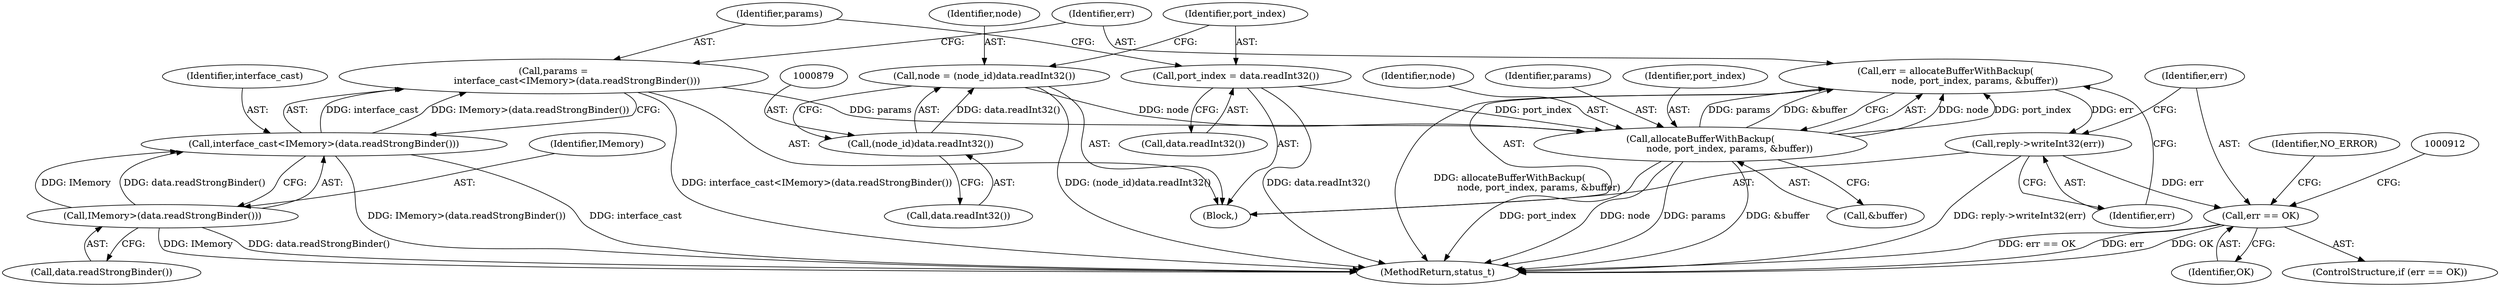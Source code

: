 digraph "0_Android_25be9ac20db51044e1b09ca67906355e4f328d48_0@API" {
"1000895" [label="(Call,err = allocateBufferWithBackup(\n                    node, port_index, params, &buffer))"];
"1000897" [label="(Call,allocateBufferWithBackup(\n                    node, port_index, params, &buffer))"];
"1000876" [label="(Call,node = (node_id)data.readInt32())"];
"1000878" [label="(Call,(node_id)data.readInt32())"];
"1000882" [label="(Call,port_index = data.readInt32())"];
"1000886" [label="(Call,params =\n                interface_cast<IMemory>(data.readStrongBinder()))"];
"1000888" [label="(Call,interface_cast<IMemory>(data.readStrongBinder()))"];
"1000890" [label="(Call,IMemory>(data.readStrongBinder()))"];
"1000903" [label="(Call,reply->writeInt32(err))"];
"1000906" [label="(Call,err == OK)"];
"1000889" [label="(Identifier,interface_cast)"];
"1000903" [label="(Call,reply->writeInt32(err))"];
"1000876" [label="(Call,node = (node_id)data.readInt32())"];
"1000901" [label="(Call,&buffer)"];
"1000882" [label="(Call,port_index = data.readInt32())"];
"1000896" [label="(Identifier,err)"];
"1000890" [label="(Call,IMemory>(data.readStrongBinder()))"];
"1000898" [label="(Identifier,node)"];
"1000904" [label="(Identifier,err)"];
"1000907" [label="(Identifier,err)"];
"1000883" [label="(Identifier,port_index)"];
"1000891" [label="(Identifier,IMemory)"];
"1000900" [label="(Identifier,params)"];
"1000908" [label="(Identifier,OK)"];
"1000895" [label="(Call,err = allocateBufferWithBackup(\n                    node, port_index, params, &buffer))"];
"1000899" [label="(Identifier,port_index)"];
"1000886" [label="(Call,params =\n                interface_cast<IMemory>(data.readStrongBinder()))"];
"1000915" [label="(Identifier,NO_ERROR)"];
"1000877" [label="(Identifier,node)"];
"1000887" [label="(Identifier,params)"];
"1000897" [label="(Call,allocateBufferWithBackup(\n                    node, port_index, params, &buffer))"];
"1000884" [label="(Call,data.readInt32())"];
"1000888" [label="(Call,interface_cast<IMemory>(data.readStrongBinder()))"];
"1000878" [label="(Call,(node_id)data.readInt32())"];
"1000906" [label="(Call,err == OK)"];
"1000892" [label="(Call,data.readStrongBinder())"];
"1000880" [label="(Call,data.readInt32())"];
"1001056" [label="(MethodReturn,status_t)"];
"1000870" [label="(Block,)"];
"1000905" [label="(ControlStructure,if (err == OK))"];
"1000895" -> "1000870"  [label="AST: "];
"1000895" -> "1000897"  [label="CFG: "];
"1000896" -> "1000895"  [label="AST: "];
"1000897" -> "1000895"  [label="AST: "];
"1000904" -> "1000895"  [label="CFG: "];
"1000895" -> "1001056"  [label="DDG: allocateBufferWithBackup(\n                    node, port_index, params, &buffer)"];
"1000897" -> "1000895"  [label="DDG: node"];
"1000897" -> "1000895"  [label="DDG: port_index"];
"1000897" -> "1000895"  [label="DDG: params"];
"1000897" -> "1000895"  [label="DDG: &buffer"];
"1000895" -> "1000903"  [label="DDG: err"];
"1000897" -> "1000901"  [label="CFG: "];
"1000898" -> "1000897"  [label="AST: "];
"1000899" -> "1000897"  [label="AST: "];
"1000900" -> "1000897"  [label="AST: "];
"1000901" -> "1000897"  [label="AST: "];
"1000897" -> "1001056"  [label="DDG: port_index"];
"1000897" -> "1001056"  [label="DDG: node"];
"1000897" -> "1001056"  [label="DDG: params"];
"1000897" -> "1001056"  [label="DDG: &buffer"];
"1000876" -> "1000897"  [label="DDG: node"];
"1000882" -> "1000897"  [label="DDG: port_index"];
"1000886" -> "1000897"  [label="DDG: params"];
"1000876" -> "1000870"  [label="AST: "];
"1000876" -> "1000878"  [label="CFG: "];
"1000877" -> "1000876"  [label="AST: "];
"1000878" -> "1000876"  [label="AST: "];
"1000883" -> "1000876"  [label="CFG: "];
"1000876" -> "1001056"  [label="DDG: (node_id)data.readInt32()"];
"1000878" -> "1000876"  [label="DDG: data.readInt32()"];
"1000878" -> "1000880"  [label="CFG: "];
"1000879" -> "1000878"  [label="AST: "];
"1000880" -> "1000878"  [label="AST: "];
"1000882" -> "1000870"  [label="AST: "];
"1000882" -> "1000884"  [label="CFG: "];
"1000883" -> "1000882"  [label="AST: "];
"1000884" -> "1000882"  [label="AST: "];
"1000887" -> "1000882"  [label="CFG: "];
"1000882" -> "1001056"  [label="DDG: data.readInt32()"];
"1000886" -> "1000870"  [label="AST: "];
"1000886" -> "1000888"  [label="CFG: "];
"1000887" -> "1000886"  [label="AST: "];
"1000888" -> "1000886"  [label="AST: "];
"1000896" -> "1000886"  [label="CFG: "];
"1000886" -> "1001056"  [label="DDG: interface_cast<IMemory>(data.readStrongBinder())"];
"1000888" -> "1000886"  [label="DDG: interface_cast"];
"1000888" -> "1000886"  [label="DDG: IMemory>(data.readStrongBinder())"];
"1000888" -> "1000890"  [label="CFG: "];
"1000889" -> "1000888"  [label="AST: "];
"1000890" -> "1000888"  [label="AST: "];
"1000888" -> "1001056"  [label="DDG: IMemory>(data.readStrongBinder())"];
"1000888" -> "1001056"  [label="DDG: interface_cast"];
"1000890" -> "1000888"  [label="DDG: IMemory"];
"1000890" -> "1000888"  [label="DDG: data.readStrongBinder()"];
"1000890" -> "1000892"  [label="CFG: "];
"1000891" -> "1000890"  [label="AST: "];
"1000892" -> "1000890"  [label="AST: "];
"1000890" -> "1001056"  [label="DDG: IMemory"];
"1000890" -> "1001056"  [label="DDG: data.readStrongBinder()"];
"1000903" -> "1000870"  [label="AST: "];
"1000903" -> "1000904"  [label="CFG: "];
"1000904" -> "1000903"  [label="AST: "];
"1000907" -> "1000903"  [label="CFG: "];
"1000903" -> "1001056"  [label="DDG: reply->writeInt32(err)"];
"1000903" -> "1000906"  [label="DDG: err"];
"1000906" -> "1000905"  [label="AST: "];
"1000906" -> "1000908"  [label="CFG: "];
"1000907" -> "1000906"  [label="AST: "];
"1000908" -> "1000906"  [label="AST: "];
"1000912" -> "1000906"  [label="CFG: "];
"1000915" -> "1000906"  [label="CFG: "];
"1000906" -> "1001056"  [label="DDG: err == OK"];
"1000906" -> "1001056"  [label="DDG: err"];
"1000906" -> "1001056"  [label="DDG: OK"];
}
